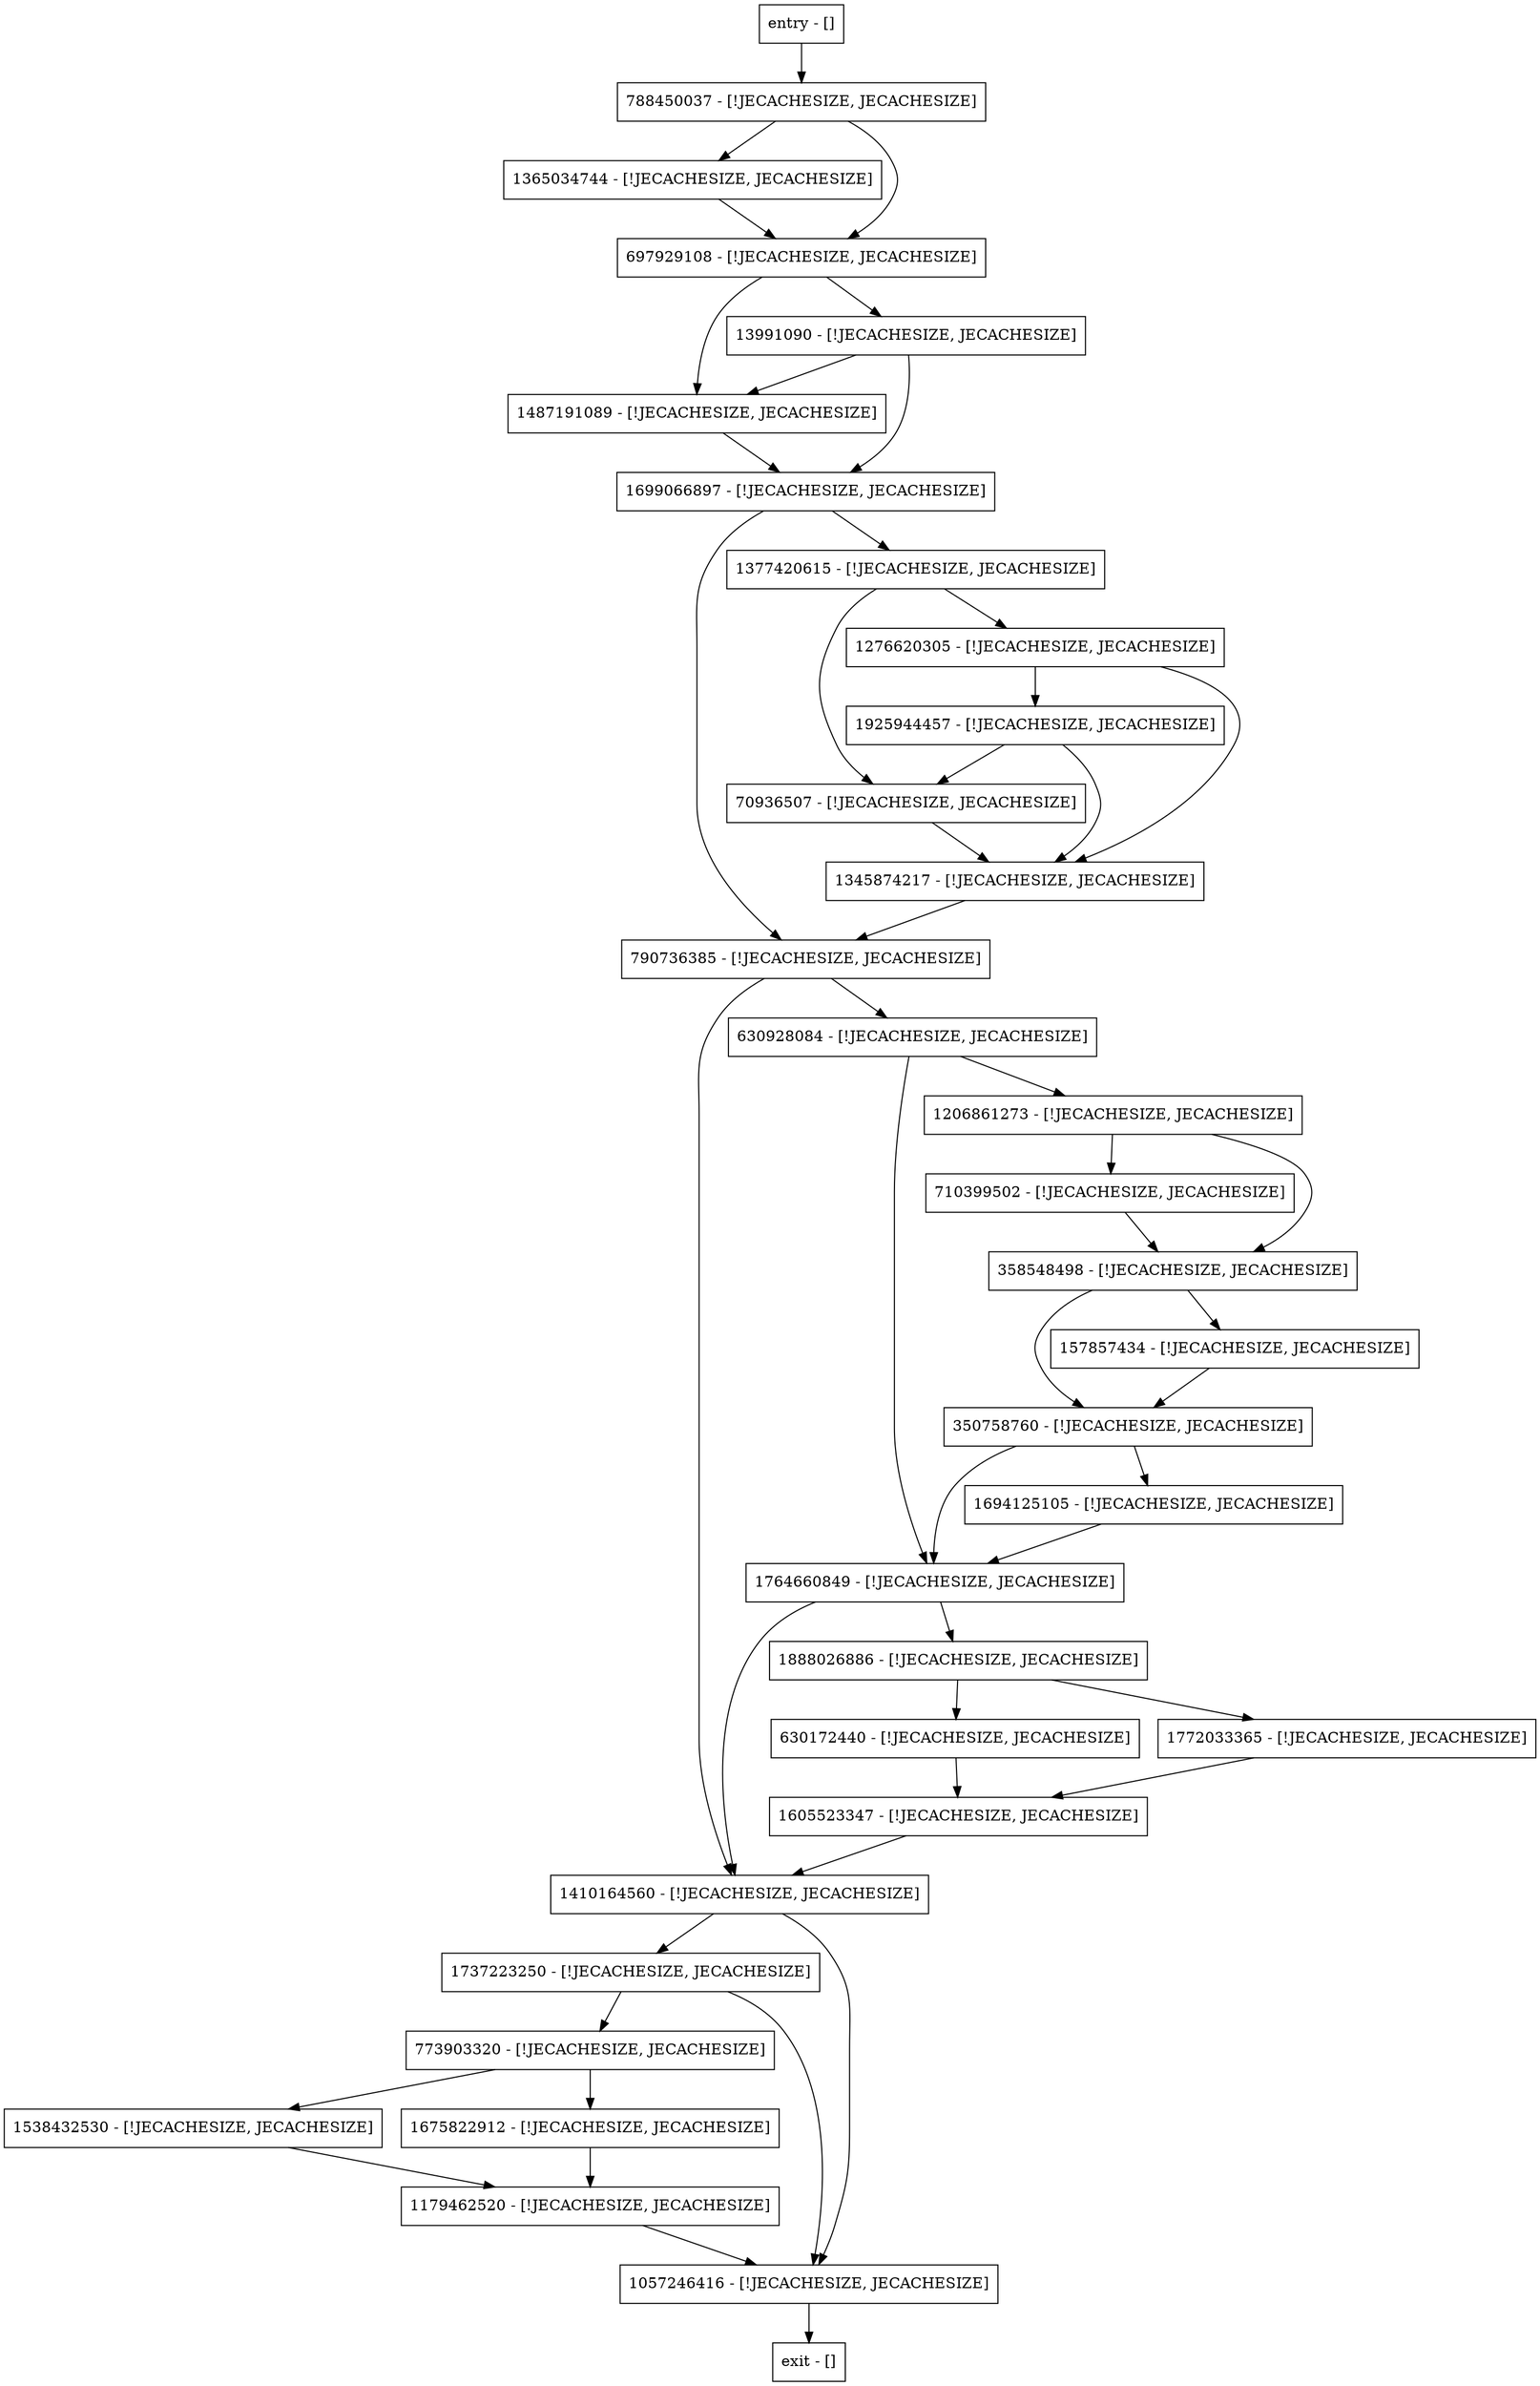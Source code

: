 digraph getBaseLNEntrySize {
node [shape=record];
1345874217 [label="1345874217 - [!JECACHESIZE, JECACHESIZE]"];
1605523347 [label="1605523347 - [!JECACHESIZE, JECACHESIZE]"];
70936507 [label="70936507 - [!JECACHESIZE, JECACHESIZE]"];
1925944457 [label="1925944457 - [!JECACHESIZE, JECACHESIZE]"];
1888026886 [label="1888026886 - [!JECACHESIZE, JECACHESIZE]"];
1737223250 [label="1737223250 - [!JECACHESIZE, JECACHESIZE]"];
630172440 [label="630172440 - [!JECACHESIZE, JECACHESIZE]"];
1410164560 [label="1410164560 - [!JECACHESIZE, JECACHESIZE]"];
1764660849 [label="1764660849 - [!JECACHESIZE, JECACHESIZE]"];
1772033365 [label="1772033365 - [!JECACHESIZE, JECACHESIZE]"];
788450037 [label="788450037 - [!JECACHESIZE, JECACHESIZE]"];
157857434 [label="157857434 - [!JECACHESIZE, JECACHESIZE]"];
1365034744 [label="1365034744 - [!JECACHESIZE, JECACHESIZE]"];
13991090 [label="13991090 - [!JECACHESIZE, JECACHESIZE]"];
358548498 [label="358548498 - [!JECACHESIZE, JECACHESIZE]"];
1675822912 [label="1675822912 - [!JECACHESIZE, JECACHESIZE]"];
1694125105 [label="1694125105 - [!JECACHESIZE, JECACHESIZE]"];
1179462520 [label="1179462520 - [!JECACHESIZE, JECACHESIZE]"];
1276620305 [label="1276620305 - [!JECACHESIZE, JECACHESIZE]"];
790736385 [label="790736385 - [!JECACHESIZE, JECACHESIZE]"];
697929108 [label="697929108 - [!JECACHESIZE, JECACHESIZE]"];
1057246416 [label="1057246416 - [!JECACHESIZE, JECACHESIZE]"];
710399502 [label="710399502 - [!JECACHESIZE, JECACHESIZE]"];
350758760 [label="350758760 - [!JECACHESIZE, JECACHESIZE]"];
1487191089 [label="1487191089 - [!JECACHESIZE, JECACHESIZE]"];
entry [label="entry - []"];
exit [label="exit - []"];
1377420615 [label="1377420615 - [!JECACHESIZE, JECACHESIZE]"];
1699066897 [label="1699066897 - [!JECACHESIZE, JECACHESIZE]"];
630928084 [label="630928084 - [!JECACHESIZE, JECACHESIZE]"];
1206861273 [label="1206861273 - [!JECACHESIZE, JECACHESIZE]"];
773903320 [label="773903320 - [!JECACHESIZE, JECACHESIZE]"];
1538432530 [label="1538432530 - [!JECACHESIZE, JECACHESIZE]"];
entry;
exit;
1345874217 -> 790736385;
1605523347 -> 1410164560;
70936507 -> 1345874217;
1925944457 -> 1345874217;
1925944457 -> 70936507;
1888026886 -> 630172440;
1888026886 -> 1772033365;
1737223250 -> 1057246416;
1737223250 -> 773903320;
630172440 -> 1605523347;
1410164560 -> 1737223250;
1410164560 -> 1057246416;
1764660849 -> 1888026886;
1764660849 -> 1410164560;
1772033365 -> 1605523347;
788450037 -> 697929108;
788450037 -> 1365034744;
157857434 -> 350758760;
1365034744 -> 697929108;
13991090 -> 1699066897;
13991090 -> 1487191089;
358548498 -> 157857434;
358548498 -> 350758760;
1675822912 -> 1179462520;
1694125105 -> 1764660849;
1179462520 -> 1057246416;
1276620305 -> 1345874217;
1276620305 -> 1925944457;
790736385 -> 630928084;
790736385 -> 1410164560;
697929108 -> 13991090;
697929108 -> 1487191089;
1057246416 -> exit;
710399502 -> 358548498;
350758760 -> 1694125105;
350758760 -> 1764660849;
1487191089 -> 1699066897;
entry -> 788450037;
1377420615 -> 70936507;
1377420615 -> 1276620305;
1699066897 -> 790736385;
1699066897 -> 1377420615;
630928084 -> 1206861273;
630928084 -> 1764660849;
1206861273 -> 358548498;
1206861273 -> 710399502;
773903320 -> 1675822912;
773903320 -> 1538432530;
1538432530 -> 1179462520;
}
